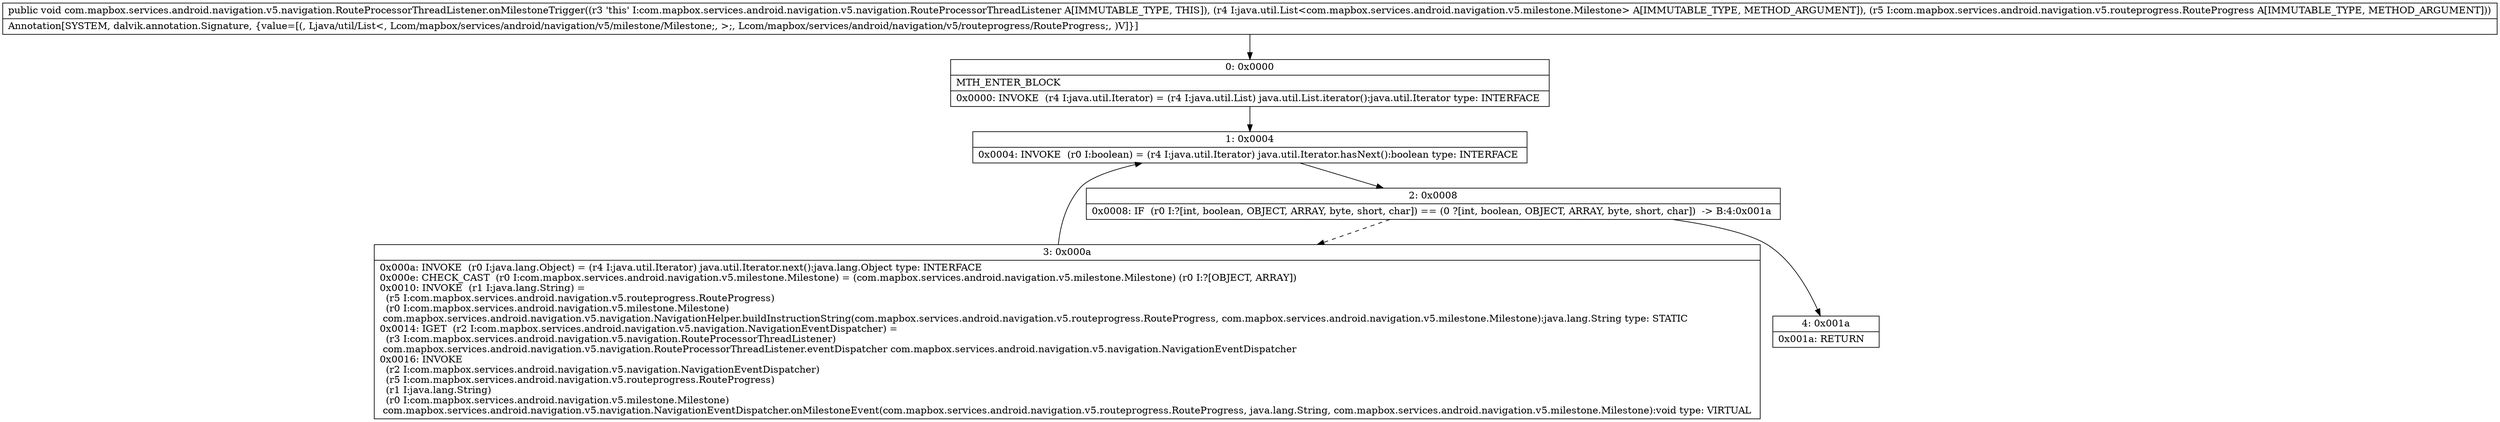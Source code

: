 digraph "CFG forcom.mapbox.services.android.navigation.v5.navigation.RouteProcessorThreadListener.onMilestoneTrigger(Ljava\/util\/List;Lcom\/mapbox\/services\/android\/navigation\/v5\/routeprogress\/RouteProgress;)V" {
Node_0 [shape=record,label="{0\:\ 0x0000|MTH_ENTER_BLOCK\l|0x0000: INVOKE  (r4 I:java.util.Iterator) = (r4 I:java.util.List) java.util.List.iterator():java.util.Iterator type: INTERFACE \l}"];
Node_1 [shape=record,label="{1\:\ 0x0004|0x0004: INVOKE  (r0 I:boolean) = (r4 I:java.util.Iterator) java.util.Iterator.hasNext():boolean type: INTERFACE \l}"];
Node_2 [shape=record,label="{2\:\ 0x0008|0x0008: IF  (r0 I:?[int, boolean, OBJECT, ARRAY, byte, short, char]) == (0 ?[int, boolean, OBJECT, ARRAY, byte, short, char])  \-\> B:4:0x001a \l}"];
Node_3 [shape=record,label="{3\:\ 0x000a|0x000a: INVOKE  (r0 I:java.lang.Object) = (r4 I:java.util.Iterator) java.util.Iterator.next():java.lang.Object type: INTERFACE \l0x000e: CHECK_CAST  (r0 I:com.mapbox.services.android.navigation.v5.milestone.Milestone) = (com.mapbox.services.android.navigation.v5.milestone.Milestone) (r0 I:?[OBJECT, ARRAY]) \l0x0010: INVOKE  (r1 I:java.lang.String) = \l  (r5 I:com.mapbox.services.android.navigation.v5.routeprogress.RouteProgress)\l  (r0 I:com.mapbox.services.android.navigation.v5.milestone.Milestone)\l com.mapbox.services.android.navigation.v5.navigation.NavigationHelper.buildInstructionString(com.mapbox.services.android.navigation.v5.routeprogress.RouteProgress, com.mapbox.services.android.navigation.v5.milestone.Milestone):java.lang.String type: STATIC \l0x0014: IGET  (r2 I:com.mapbox.services.android.navigation.v5.navigation.NavigationEventDispatcher) = \l  (r3 I:com.mapbox.services.android.navigation.v5.navigation.RouteProcessorThreadListener)\l com.mapbox.services.android.navigation.v5.navigation.RouteProcessorThreadListener.eventDispatcher com.mapbox.services.android.navigation.v5.navigation.NavigationEventDispatcher \l0x0016: INVOKE  \l  (r2 I:com.mapbox.services.android.navigation.v5.navigation.NavigationEventDispatcher)\l  (r5 I:com.mapbox.services.android.navigation.v5.routeprogress.RouteProgress)\l  (r1 I:java.lang.String)\l  (r0 I:com.mapbox.services.android.navigation.v5.milestone.Milestone)\l com.mapbox.services.android.navigation.v5.navigation.NavigationEventDispatcher.onMilestoneEvent(com.mapbox.services.android.navigation.v5.routeprogress.RouteProgress, java.lang.String, com.mapbox.services.android.navigation.v5.milestone.Milestone):void type: VIRTUAL \l}"];
Node_4 [shape=record,label="{4\:\ 0x001a|0x001a: RETURN   \l}"];
MethodNode[shape=record,label="{public void com.mapbox.services.android.navigation.v5.navigation.RouteProcessorThreadListener.onMilestoneTrigger((r3 'this' I:com.mapbox.services.android.navigation.v5.navigation.RouteProcessorThreadListener A[IMMUTABLE_TYPE, THIS]), (r4 I:java.util.List\<com.mapbox.services.android.navigation.v5.milestone.Milestone\> A[IMMUTABLE_TYPE, METHOD_ARGUMENT]), (r5 I:com.mapbox.services.android.navigation.v5.routeprogress.RouteProgress A[IMMUTABLE_TYPE, METHOD_ARGUMENT]))  | Annotation[SYSTEM, dalvik.annotation.Signature, \{value=[(, Ljava\/util\/List\<, Lcom\/mapbox\/services\/android\/navigation\/v5\/milestone\/Milestone;, \>;, Lcom\/mapbox\/services\/android\/navigation\/v5\/routeprogress\/RouteProgress;, )V]\}]\l}"];
MethodNode -> Node_0;
Node_0 -> Node_1;
Node_1 -> Node_2;
Node_2 -> Node_3[style=dashed];
Node_2 -> Node_4;
Node_3 -> Node_1;
}

